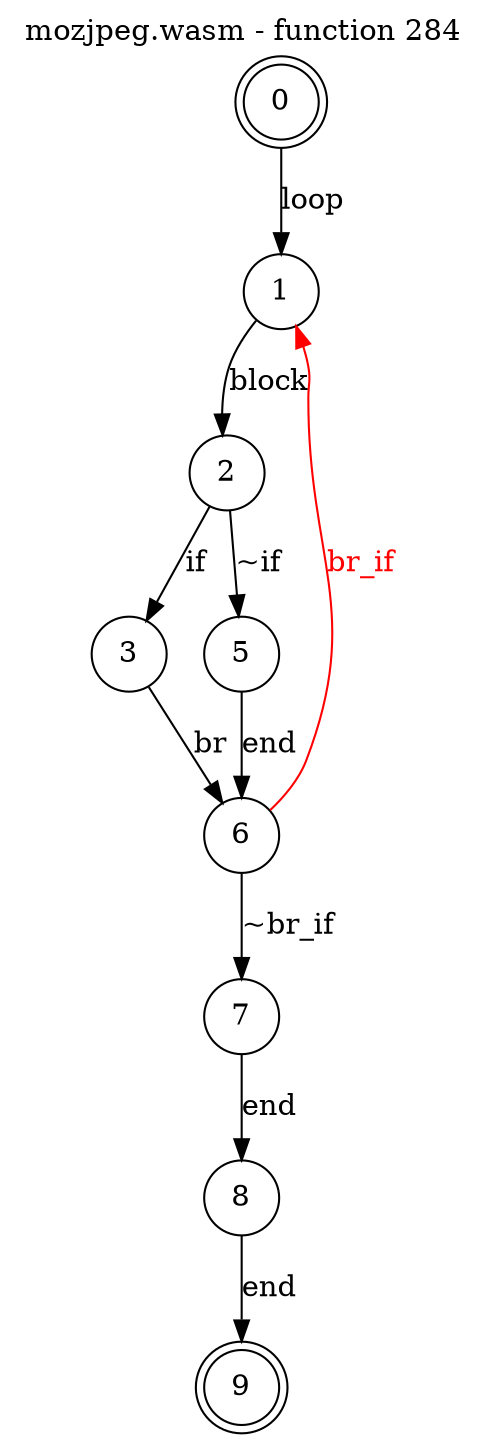 digraph finite_state_machine {
    label = "mozjpeg.wasm - function 284"
    labelloc =  t
    labelfontsize = 16
    labelfontcolor = black
    labelfontname = "Helvetica"
    node [shape = doublecircle]; 0 9;
    node [shape = circle];
    0 -> 1[label="loop"];
    1 -> 2[label="block"];
    2 -> 3[label="if"];
    2 -> 5[label="~if"];
    3 -> 6[label="br"];
    5 -> 6[label="end"];
    6 -> 7[label="~br_if"];
    6 -> 1[color="red" fontcolor="red" label="br_if"];
    7 -> 8[label="end"];
    8 -> 9[label="end"];
}
